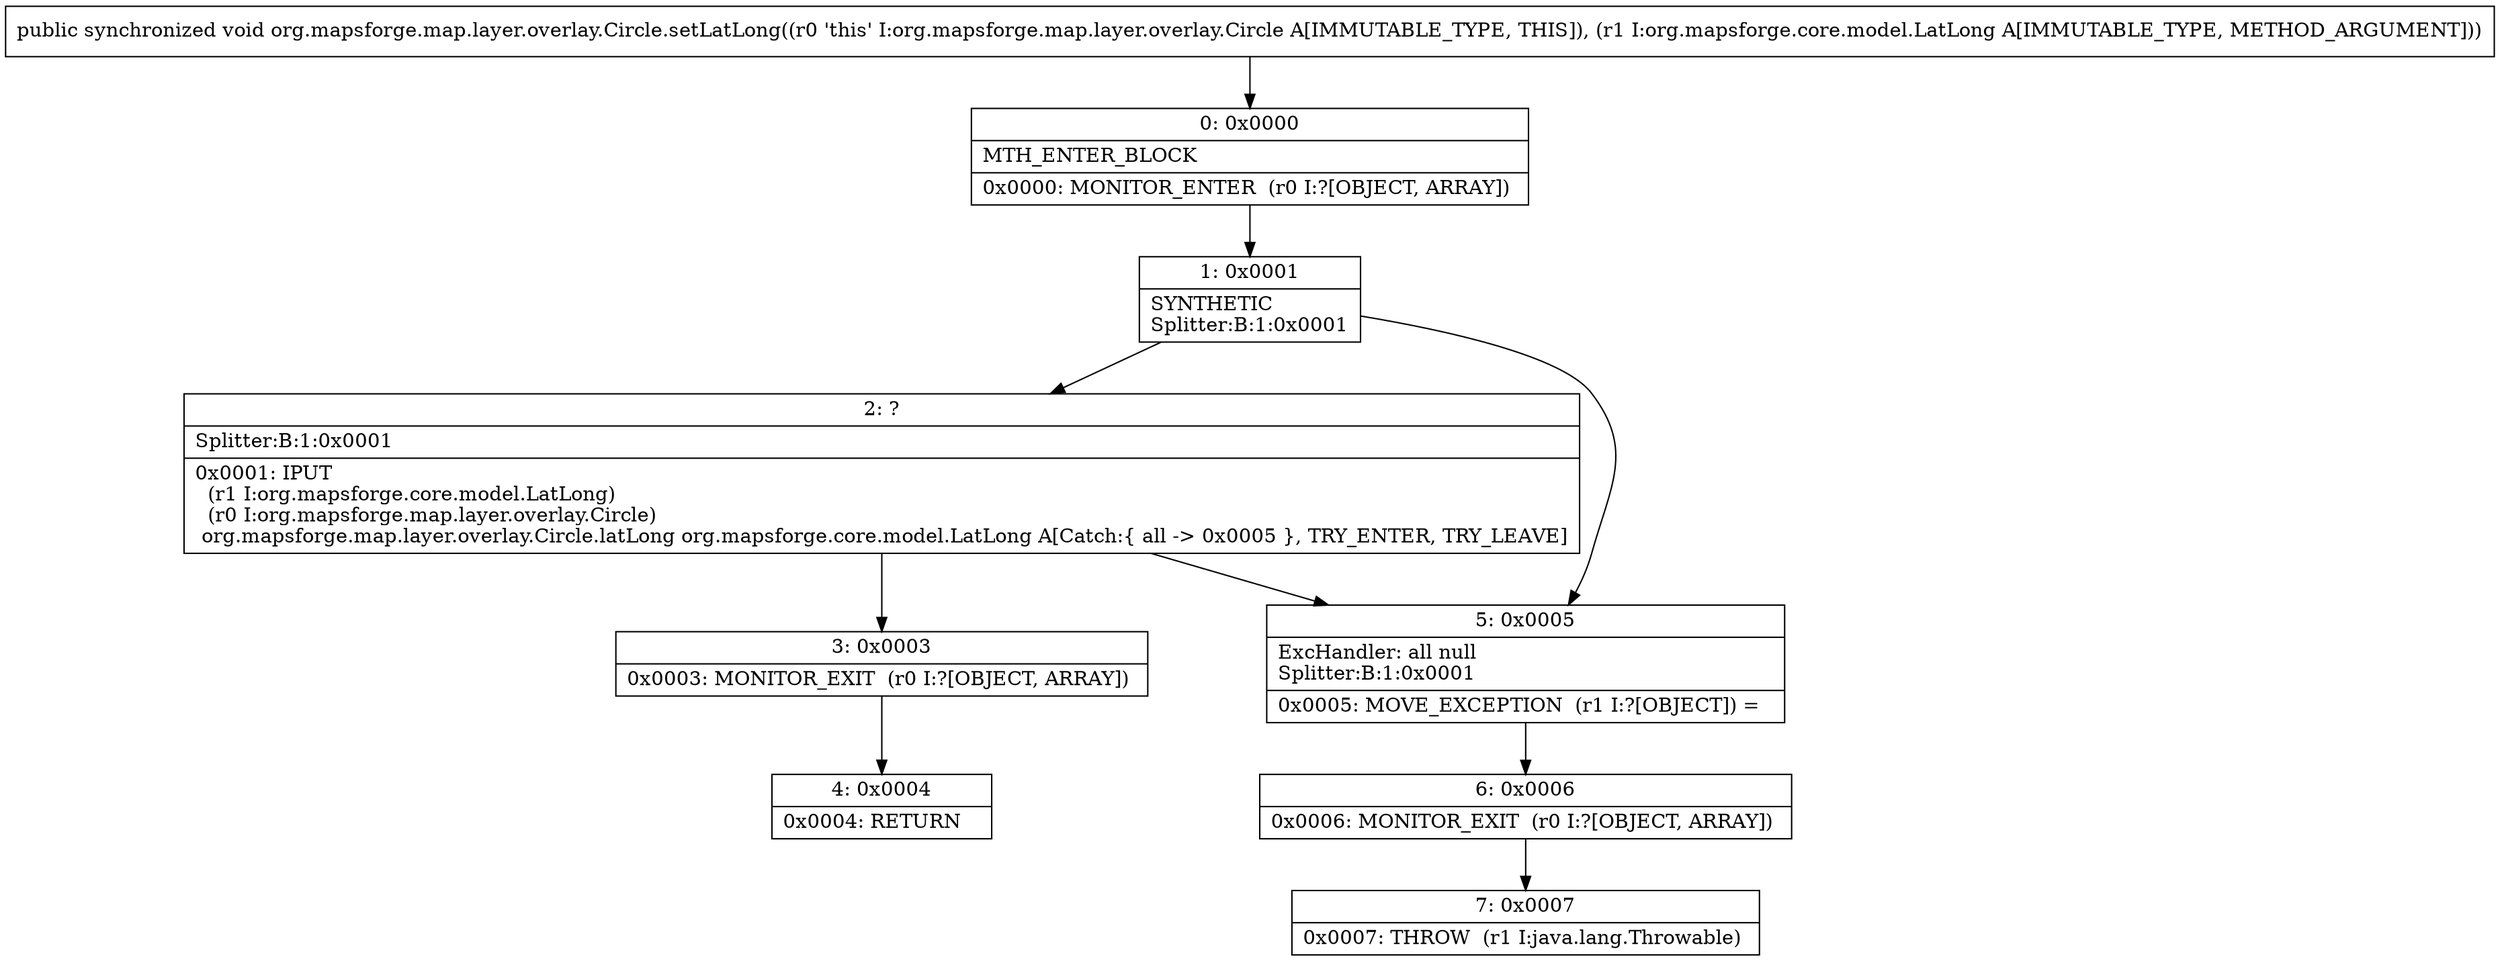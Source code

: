 digraph "CFG fororg.mapsforge.map.layer.overlay.Circle.setLatLong(Lorg\/mapsforge\/core\/model\/LatLong;)V" {
Node_0 [shape=record,label="{0\:\ 0x0000|MTH_ENTER_BLOCK\l|0x0000: MONITOR_ENTER  (r0 I:?[OBJECT, ARRAY]) \l}"];
Node_1 [shape=record,label="{1\:\ 0x0001|SYNTHETIC\lSplitter:B:1:0x0001\l}"];
Node_2 [shape=record,label="{2\:\ ?|Splitter:B:1:0x0001\l|0x0001: IPUT  \l  (r1 I:org.mapsforge.core.model.LatLong)\l  (r0 I:org.mapsforge.map.layer.overlay.Circle)\l org.mapsforge.map.layer.overlay.Circle.latLong org.mapsforge.core.model.LatLong A[Catch:\{ all \-\> 0x0005 \}, TRY_ENTER, TRY_LEAVE]\l}"];
Node_3 [shape=record,label="{3\:\ 0x0003|0x0003: MONITOR_EXIT  (r0 I:?[OBJECT, ARRAY]) \l}"];
Node_4 [shape=record,label="{4\:\ 0x0004|0x0004: RETURN   \l}"];
Node_5 [shape=record,label="{5\:\ 0x0005|ExcHandler: all null\lSplitter:B:1:0x0001\l|0x0005: MOVE_EXCEPTION  (r1 I:?[OBJECT]) =  \l}"];
Node_6 [shape=record,label="{6\:\ 0x0006|0x0006: MONITOR_EXIT  (r0 I:?[OBJECT, ARRAY]) \l}"];
Node_7 [shape=record,label="{7\:\ 0x0007|0x0007: THROW  (r1 I:java.lang.Throwable) \l}"];
MethodNode[shape=record,label="{public synchronized void org.mapsforge.map.layer.overlay.Circle.setLatLong((r0 'this' I:org.mapsforge.map.layer.overlay.Circle A[IMMUTABLE_TYPE, THIS]), (r1 I:org.mapsforge.core.model.LatLong A[IMMUTABLE_TYPE, METHOD_ARGUMENT])) }"];
MethodNode -> Node_0;
Node_0 -> Node_1;
Node_1 -> Node_2;
Node_1 -> Node_5;
Node_2 -> Node_3;
Node_2 -> Node_5;
Node_3 -> Node_4;
Node_5 -> Node_6;
Node_6 -> Node_7;
}

